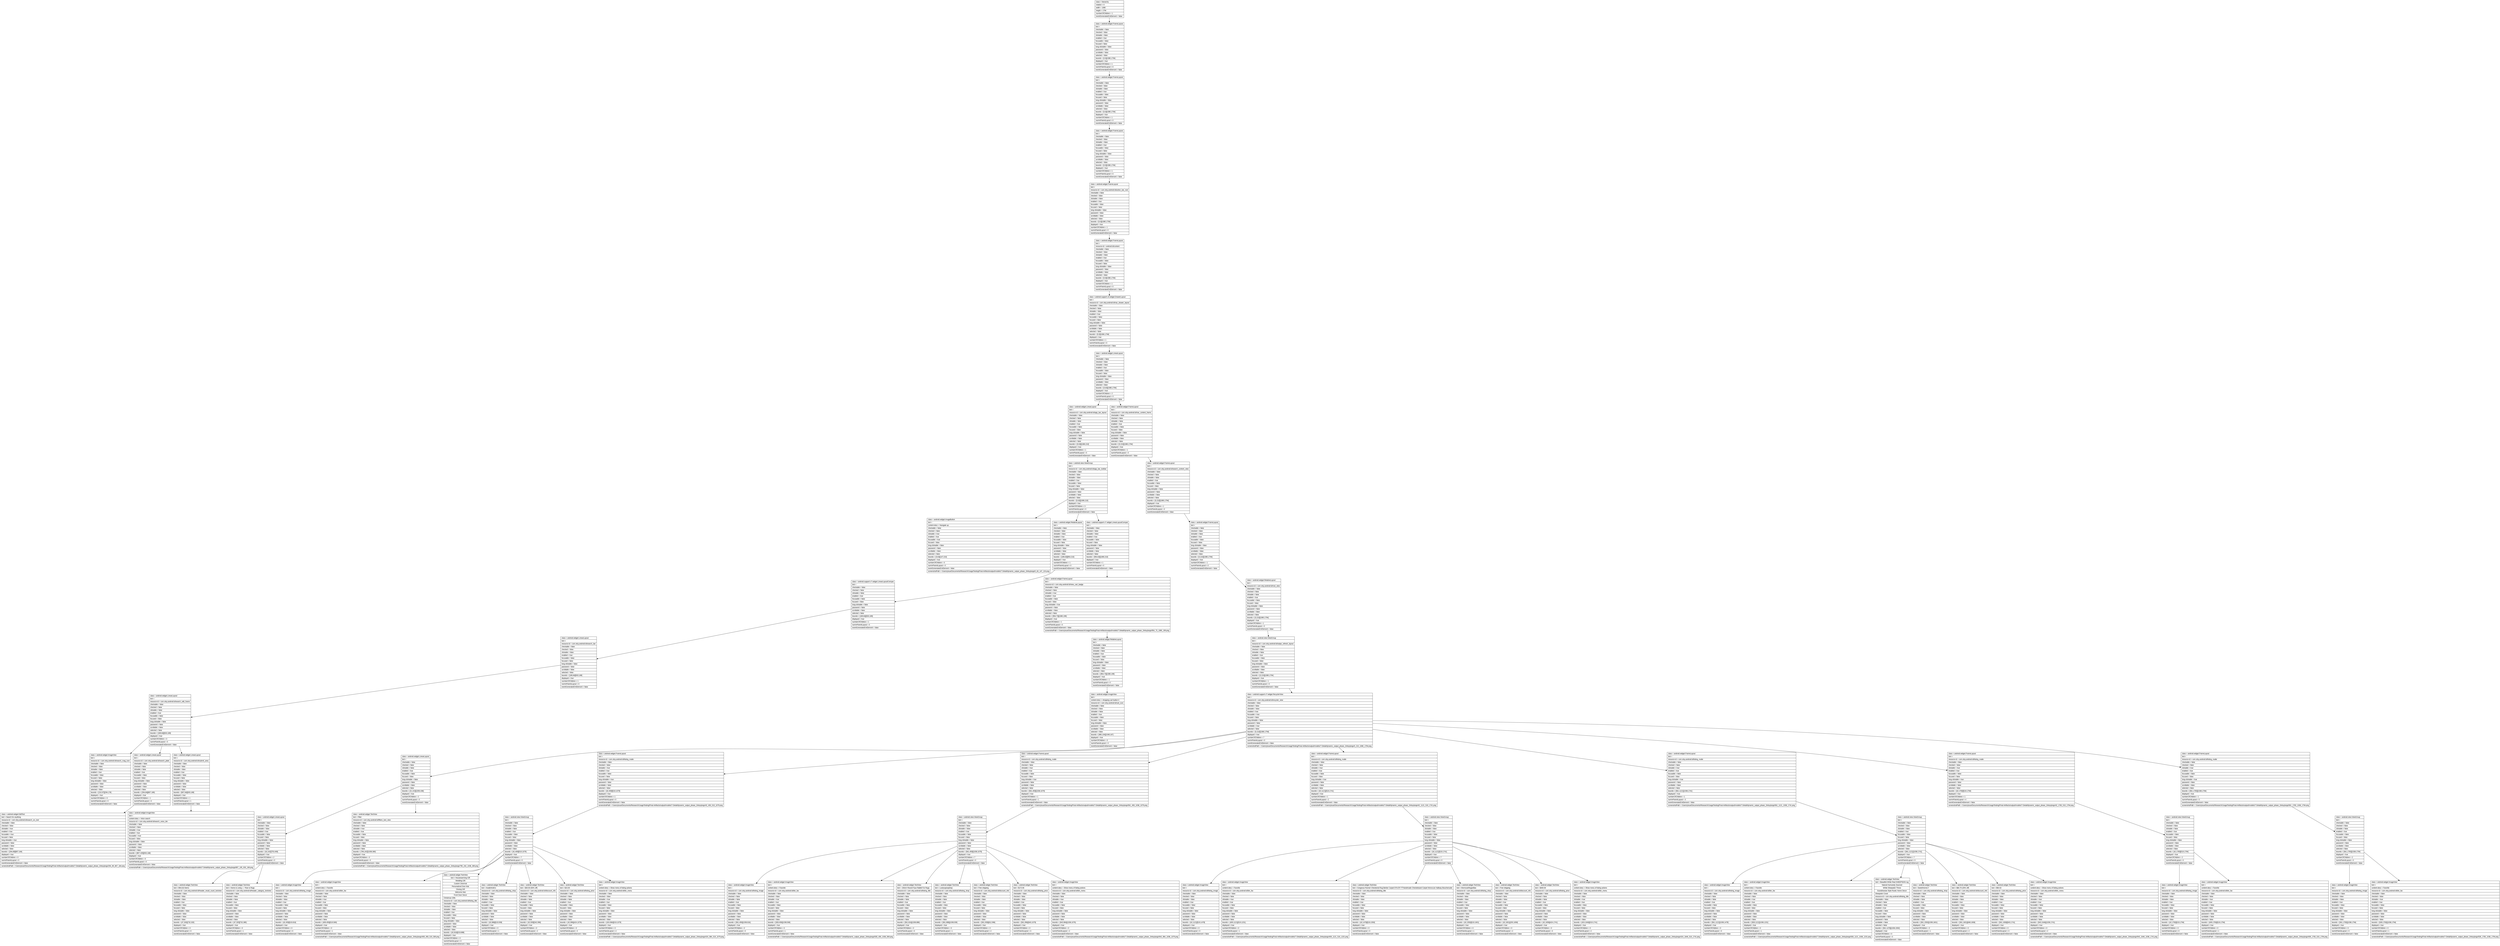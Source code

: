 digraph Layout {

	node [shape=record fontname=Arial];

	0	[label="{class = hierarchy\l|rotation = 0\l|width = 1080\l|height = 1794\l|numberOfChildren = 1\l|eventGeneratedOnElement = false \l}"]
	1	[label="{class = android.widget.FrameLayout\l|text = \l|checkable = false\l|checked = false\l|clickable = false\l|enabled = true\l|focusable = false\l|focused = false\l|long-clickable = false\l|password = false\l|scrollable = false\l|selected = false\l|bounds = [0,0][1080,1794]\l|displayed = true\l|numberOfChildren = 1\l|numInParentLayout = 0\l|eventGeneratedOnElement = false \l}"]
	2	[label="{class = android.widget.FrameLayout\l|text = \l|checkable = false\l|checked = false\l|clickable = false\l|enabled = true\l|focusable = false\l|focused = false\l|long-clickable = false\l|password = false\l|scrollable = false\l|selected = false\l|bounds = [0,0][1080,1794]\l|displayed = true\l|numberOfChildren = 1\l|numInParentLayout = 0\l|eventGeneratedOnElement = false \l}"]
	3	[label="{class = android.widget.FrameLayout\l|text = \l|checkable = false\l|checked = false\l|clickable = false\l|enabled = true\l|focusable = false\l|focused = false\l|long-clickable = false\l|password = false\l|scrollable = false\l|selected = false\l|bounds = [0,0][1080,1794]\l|displayed = true\l|numberOfChildren = 1\l|numInParentLayout = 0\l|eventGeneratedOnElement = false \l}"]
	4	[label="{class = android.widget.FrameLayout\l|text = \l|resource-id = com.etsy.android:id/action_bar_root\l|checkable = false\l|checked = false\l|clickable = false\l|enabled = true\l|focusable = false\l|focused = false\l|long-clickable = false\l|password = false\l|scrollable = false\l|selected = false\l|bounds = [0,0][1080,1794]\l|displayed = true\l|numberOfChildren = 1\l|numInParentLayout = 0\l|eventGeneratedOnElement = false \l}"]
	5	[label="{class = android.widget.FrameLayout\l|text = \l|resource-id = android:id/content\l|checkable = false\l|checked = false\l|clickable = false\l|enabled = true\l|focusable = false\l|focused = false\l|long-clickable = false\l|password = false\l|scrollable = false\l|selected = false\l|bounds = [0,0][1080,1794]\l|displayed = true\l|numberOfChildren = 1\l|numInParentLayout = 0\l|eventGeneratedOnElement = false \l}"]
	6	[label="{class = android.support.v4.widget.DrawerLayout\l|text = \l|resource-id = com.etsy.android:id/nav_drawer_layout\l|checkable = false\l|checked = false\l|clickable = false\l|enabled = true\l|focusable = false\l|focused = false\l|long-clickable = false\l|password = false\l|scrollable = false\l|selected = false\l|bounds = [0,0][1080,1794]\l|displayed = true\l|numberOfChildren = 1\l|numInParentLayout = 0\l|eventGeneratedOnElement = false \l}"]
	7	[label="{class = android.widget.LinearLayout\l|text = \l|checkable = false\l|checked = false\l|clickable = false\l|enabled = true\l|focusable = false\l|focused = false\l|long-clickable = false\l|password = false\l|scrollable = false\l|selected = false\l|bounds = [0,63][1080,1794]\l|displayed = true\l|numberOfChildren = 2\l|numInParentLayout = 0\l|eventGeneratedOnElement = false \l}"]
	8	[label="{class = android.widget.LinearLayout\l|text = \l|resource-id = com.etsy.android:id/app_bar_layout\l|checkable = false\l|checked = false\l|clickable = false\l|enabled = true\l|focusable = false\l|focused = false\l|long-clickable = false\l|password = false\l|scrollable = false\l|selected = false\l|bounds = [0,63][1080,210]\l|displayed = true\l|numberOfChildren = 1\l|numInParentLayout = 0\l|eventGeneratedOnElement = false \l}"]
	9	[label="{class = android.widget.FrameLayout\l|text = \l|resource-id = com.etsy.android:id/nav_content_frame\l|checkable = false\l|checked = false\l|clickable = false\l|enabled = true\l|focusable = false\l|focused = false\l|long-clickable = false\l|password = false\l|scrollable = false\l|selected = false\l|bounds = [0,210][1080,1794]\l|displayed = true\l|numberOfChildren = 1\l|numInParentLayout = 0\l|eventGeneratedOnElement = false \l}"]
	10	[label="{class = android.view.ViewGroup\l|text = \l|resource-id = com.etsy.android:id/app_bar_toolbar\l|checkable = false\l|checked = false\l|clickable = false\l|enabled = true\l|focusable = false\l|focused = false\l|long-clickable = false\l|password = false\l|scrollable = false\l|selected = false\l|bounds = [0,63][1080,210]\l|displayed = true\l|numberOfChildren = 3\l|numInParentLayout = 0\l|eventGeneratedOnElement = false \l}"]
	11	[label="{class = android.widget.FrameLayout\l|text = \l|resource-id = com.etsy.android:id/search_content_view\l|checkable = false\l|checked = false\l|clickable = false\l|enabled = true\l|focusable = false\l|focused = false\l|long-clickable = false\l|password = false\l|scrollable = false\l|selected = false\l|bounds = [0,210][1080,1794]\l|displayed = true\l|numberOfChildren = 1\l|numInParentLayout = 0\l|eventGeneratedOnElement = false \l}"]
	12	[label="{class = android.widget.ImageButton\l|text = \l|content-desc = Navigate up\l|checkable = false\l|checked = false\l|clickable = true\l|enabled = true\l|focusable = true\l|focused = false\l|long-clickable = false\l|password = false\l|scrollable = false\l|selected = false\l|bounds = [0,63][147,210]\l|displayed = true\l|numberOfChildren = 0\l|numInParentLayout = 0\l|eventGeneratedOnElement = false \l|screenshotPath = /Users/yixue/Documents/Research/UsageTesting/Final-Artifacts/output/models/7-Detail/dynamic_output_phase_2/etsy/pngs/0_63_147_210.png\l}"]
	13	[label="{class = android.widget.RelativeLayout\l|text = \l|checkable = false\l|checked = false\l|clickable = false\l|enabled = true\l|focusable = false\l|focused = false\l|long-clickable = false\l|password = false\l|scrollable = false\l|selected = false\l|bounds = [189,63][954,210]\l|displayed = true\l|numberOfChildren = 1\l|numInParentLayout = 0\l|eventGeneratedOnElement = false \l}"]
	14	[label="{class = android.support.v7.widget.LinearLayoutCompat\l|text = \l|checkable = false\l|checked = false\l|clickable = false\l|enabled = true\l|focusable = false\l|focused = false\l|long-clickable = false\l|password = false\l|scrollable = false\l|selected = false\l|bounds = [954,63][1080,210]\l|displayed = true\l|numberOfChildren = 1\l|numInParentLayout = 0\l|eventGeneratedOnElement = false \l}"]
	15	[label="{class = android.widget.FrameLayout\l|text = \l|checkable = false\l|checked = false\l|clickable = false\l|enabled = true\l|focusable = false\l|focused = false\l|long-clickable = false\l|password = false\l|scrollable = false\l|selected = false\l|bounds = [0,210][1080,1794]\l|displayed = true\l|numberOfChildren = 1\l|numInParentLayout = 0\l|eventGeneratedOnElement = false \l}"]
	16	[label="{class = android.support.v7.widget.LinearLayoutCompat\l|text = \l|checkable = false\l|checked = false\l|clickable = false\l|enabled = true\l|focusable = false\l|focused = false\l|long-clickable = false\l|password = false\l|scrollable = false\l|selected = false\l|bounds = [189,84][933,189]\l|displayed = true\l|numberOfChildren = 1\l|numInParentLayout = 0\l|eventGeneratedOnElement = false \l}"]
	17	[label="{class = android.widget.FrameLayout\l|text = \l|resource-id = com.etsy.android:id/view_cart_badge\l|checkable = false\l|checked = false\l|clickable = true\l|enabled = true\l|focusable = false\l|focused = false\l|long-clickable = true\l|password = false\l|scrollable = false\l|selected = false\l|bounds = [954,73][1080,199]\l|displayed = true\l|numberOfChildren = 1\l|numInParentLayout = 0\l|eventGeneratedOnElement = false \l|screenshotPath = /Users/yixue/Documents/Research/UsageTesting/Final-Artifacts/output/models/7-Detail/dynamic_output_phase_2/etsy/pngs/954_73_1080_199.png\l}"]
	18	[label="{class = android.widget.RelativeLayout\l|text = \l|resource-id = com.etsy.android:id/root_view\l|checkable = false\l|checked = false\l|clickable = false\l|enabled = true\l|focusable = false\l|focused = false\l|long-clickable = false\l|password = false\l|scrollable = false\l|selected = false\l|bounds = [0,210][1080,1794]\l|displayed = true\l|numberOfChildren = 1\l|numInParentLayout = 0\l|eventGeneratedOnElement = false \l}"]
	19	[label="{class = android.widget.LinearLayout\l|text = \l|resource-id = com.etsy.android:id/search_bar\l|checkable = false\l|checked = false\l|clickable = false\l|enabled = true\l|focusable = false\l|focused = false\l|long-clickable = false\l|password = false\l|scrollable = false\l|selected = false\l|bounds = [189,84][933,189]\l|displayed = true\l|numberOfChildren = 1\l|numInParentLayout = 0\l|eventGeneratedOnElement = false \l}"]
	20	[label="{class = android.widget.RelativeLayout\l|text = \l|checkable = false\l|checked = false\l|clickable = false\l|enabled = true\l|focusable = false\l|focused = false\l|long-clickable = false\l|password = false\l|scrollable = false\l|selected = false\l|bounds = [954,73][1080,199]\l|displayed = true\l|numberOfChildren = 1\l|numInParentLayout = 0\l|eventGeneratedOnElement = false \l}"]
	21	[label="{class = android.view.ViewGroup\l|text = \l|resource-id = com.etsy.android:id/swipe_refresh_layout\l|checkable = false\l|checked = false\l|clickable = false\l|enabled = true\l|focusable = false\l|focused = false\l|long-clickable = false\l|password = false\l|scrollable = false\l|selected = false\l|bounds = [0,210][1080,1794]\l|displayed = true\l|numberOfChildren = 1\l|numInParentLayout = 0\l|eventGeneratedOnElement = false \l}"]
	22	[label="{class = android.widget.LinearLayout\l|text = \l|resource-id = com.etsy.android:id/search_edit_frame\l|checkable = false\l|checked = false\l|clickable = false\l|enabled = true\l|focusable = false\l|focused = false\l|long-clickable = false\l|password = false\l|scrollable = false\l|selected = false\l|bounds = [189,84][933,189]\l|displayed = true\l|numberOfChildren = 3\l|numInParentLayout = 0\l|eventGeneratedOnElement = false \l}"]
	23	[label="{class = android.widget.ImageView\l|text = \l|content-desc = shopping cart button 0\l|resource-id = com.etsy.android:id/cart_icon\l|checkable = false\l|checked = false\l|clickable = false\l|enabled = true\l|focusable = false\l|focused = false\l|long-clickable = false\l|password = false\l|scrollable = false\l|selected = false\l|bounds = [985,104][1048,167]\l|displayed = true\l|numberOfChildren = 0\l|numInParentLayout = 0\l|eventGeneratedOnElement = false \l}"]
	24	[label="{class = android.support.v7.widget.RecyclerView\l|text = \l|resource-id = com.etsy.android:id/recycler_view\l|checkable = false\l|checked = false\l|clickable = false\l|enabled = true\l|focusable = true\l|focused = false\l|long-clickable = false\l|password = false\l|scrollable = true\l|selected = false\l|bounds = [0,210][1080,1794]\l|displayed = true\l|numberOfChildren = 7\l|numInParentLayout = 0\l|eventGeneratedOnElement = false \l|screenshotPath = /Users/yixue/Documents/Research/UsageTesting/Final-Artifacts/output/models/7-Detail/dynamic_output_phase_2/etsy/pngs/0_210_1080_1794.png\l}"]
	25	[label="{class = android.widget.ImageView\l|text = \l|resource-id = com.etsy.android:id/search_mag_icon\l|checkable = false\l|checked = false\l|clickable = false\l|enabled = true\l|focusable = false\l|focused = false\l|long-clickable = false\l|password = false\l|scrollable = false\l|selected = false\l|bounds = [210,97][294,176]\l|displayed = true\l|numberOfChildren = 0\l|numInParentLayout = 0\l|eventGeneratedOnElement = false \l}"]
	26	[label="{class = android.widget.LinearLayout\l|text = \l|resource-id = com.etsy.android:id/search_plate\l|checkable = false\l|checked = false\l|clickable = false\l|enabled = true\l|focusable = false\l|focused = false\l|long-clickable = false\l|password = false\l|scrollable = false\l|selected = false\l|bounds = [294,84][807,189]\l|displayed = true\l|numberOfChildren = 1\l|numInParentLayout = 0\l|eventGeneratedOnElement = false \l}"]
	27	[label="{class = android.widget.LinearLayout\l|text = \l|resource-id = com.etsy.android:id/submit_area\l|checkable = false\l|checked = false\l|clickable = false\l|enabled = true\l|focusable = false\l|focused = false\l|long-clickable = false\l|password = false\l|scrollable = false\l|selected = false\l|bounds = [807,84][933,189]\l|displayed = true\l|numberOfChildren = 1\l|numInParentLayout = 1\l|eventGeneratedOnElement = false \l}"]
	28	[label="{class = android.widget.LinearLayout\l|text = \l|checkable = false\l|checked = false\l|clickable = false\l|enabled = true\l|focusable = false\l|focused = false\l|long-clickable = false\l|password = false\l|scrollable = false\l|selected = false\l|bounds = [21,210][1059,438]\l|displayed = true\l|numberOfChildren = 2\l|numInParentLayout = 0\l|eventGeneratedOnElement = false \l}"]
	29	[label="{class = android.widget.FrameLayout\l|text = \l|resource-id = com.etsy.android:id/listing_matte\l|checkable = false\l|checked = false\l|clickable = true\l|enabled = true\l|focusable = false\l|focused = false\l|long-clickable = true\l|password = false\l|scrollable = false\l|selected = false\l|bounds = [42,459][519,1079]\l|displayed = true\l|numberOfChildren = 1\l|numInParentLayout = 0\l|eventGeneratedOnElement = false \l|screenshotPath = /Users/yixue/Documents/Research/UsageTesting/Final-Artifacts/output/models/7-Detail/dynamic_output_phase_2/etsy/pngs/42_459_519_1079.png\l}"]
	30	[label="{class = android.widget.FrameLayout\l|text = \l|resource-id = com.etsy.android:id/listing_matte\l|checkable = false\l|checked = false\l|clickable = true\l|enabled = true\l|focusable = false\l|focused = false\l|long-clickable = true\l|password = false\l|scrollable = false\l|selected = false\l|bounds = [561,459][1038,1079]\l|displayed = true\l|numberOfChildren = 1\l|numInParentLayout = 1\l|eventGeneratedOnElement = false \l|screenshotPath = /Users/yixue/Documents/Research/UsageTesting/Final-Artifacts/output/models/7-Detail/dynamic_output_phase_2/etsy/pngs/561_459_1038_1079.png\l}"]
	31	[label="{class = android.widget.FrameLayout\l|text = \l|resource-id = com.etsy.android:id/listing_matte\l|checkable = false\l|checked = false\l|clickable = true\l|enabled = true\l|focusable = false\l|focused = false\l|long-clickable = true\l|password = false\l|scrollable = false\l|selected = false\l|bounds = [42,1121][519,1741]\l|displayed = true\l|numberOfChildren = 1\l|numInParentLayout = 2\l|eventGeneratedOnElement = false \l|screenshotPath = /Users/yixue/Documents/Research/UsageTesting/Final-Artifacts/output/models/7-Detail/dynamic_output_phase_2/etsy/pngs/42_1121_519_1741.png\l}"]
	32	[label="{class = android.widget.FrameLayout\l|text = \l|resource-id = com.etsy.android:id/listing_matte\l|checkable = false\l|checked = false\l|clickable = true\l|enabled = true\l|focusable = false\l|focused = false\l|long-clickable = true\l|password = false\l|scrollable = false\l|selected = false\l|bounds = [561,1121][1038,1741]\l|displayed = true\l|numberOfChildren = 1\l|numInParentLayout = 3\l|eventGeneratedOnElement = false \l|screenshotPath = /Users/yixue/Documents/Research/UsageTesting/Final-Artifacts/output/models/7-Detail/dynamic_output_phase_2/etsy/pngs/561_1121_1038_1741.png\l}"]
	33	[label="{class = android.widget.FrameLayout\l|text = \l|resource-id = com.etsy.android:id/listing_matte\l|checkable = false\l|checked = false\l|clickable = true\l|enabled = true\l|focusable = false\l|focused = false\l|long-clickable = true\l|password = false\l|scrollable = false\l|selected = false\l|bounds = [42,1783][519,1794]\l|displayed = true\l|numberOfChildren = 1\l|numInParentLayout = 4\l|eventGeneratedOnElement = false \l|screenshotPath = /Users/yixue/Documents/Research/UsageTesting/Final-Artifacts/output/models/7-Detail/dynamic_output_phase_2/etsy/pngs/42_1783_519_1794.png\l}"]
	34	[label="{class = android.widget.FrameLayout\l|text = \l|resource-id = com.etsy.android:id/listing_matte\l|checkable = false\l|checked = false\l|clickable = true\l|enabled = true\l|focusable = false\l|focused = false\l|long-clickable = true\l|password = false\l|scrollable = false\l|selected = false\l|bounds = [561,1783][1038,1794]\l|displayed = true\l|numberOfChildren = 1\l|numInParentLayout = 5\l|eventGeneratedOnElement = false \l|screenshotPath = /Users/yixue/Documents/Research/UsageTesting/Final-Artifacts/output/models/7-Detail/dynamic_output_phase_2/etsy/pngs/561_1783_1038_1794.png\l}"]
	35	[label="{class = android.widget.EditText\l|text = Search for anything\l|resource-id = com.etsy.android:id/search_src_text\l|checkable = false\l|checked = false\l|clickable = true\l|enabled = true\l|focusable = true\l|focused = false\l|long-clickable = true\l|password = false\l|scrollable = false\l|selected = false\l|bounds = [294,89][807,184]\l|displayed = true\l|numberOfChildren = 0\l|numInParentLayout = 0\l|eventGeneratedOnElement = false \l|screenshotPath = /Users/yixue/Documents/Research/UsageTesting/Final-Artifacts/output/models/7-Detail/dynamic_output_phase_2/etsy/pngs/294_89_807_184.png\l}"]
	36	[label="{class = android.widget.ImageView\l|text = \l|content-desc = Voice search\l|resource-id = com.etsy.android:id/search_voice_btn\l|checkable = false\l|checked = false\l|clickable = true\l|enabled = true\l|focusable = true\l|focused = false\l|long-clickable = false\l|password = false\l|scrollable = false\l|selected = false\l|bounds = [807,105][933,168]\l|displayed = true\l|numberOfChildren = 0\l|numInParentLayout = 0\l|eventGeneratedOnElement = false \l|screenshotPath = /Users/yixue/Documents/Research/UsageTesting/Final-Artifacts/output/models/7-Detail/dynamic_output_phase_2/etsy/pngs/807_105_933_168.png\l}"]
	37	[label="{class = android.widget.LinearLayout\l|text = \l|checkable = false\l|checked = false\l|clickable = false\l|enabled = true\l|focusable = false\l|focused = false\l|long-clickable = false\l|password = false\l|scrollable = false\l|selected = false\l|bounds = [42,242][753,406]\l|displayed = true\l|numberOfChildren = 2\l|numInParentLayout = 0\l|eventGeneratedOnElement = false \l}"]
	38	[label="{class = android.widget.TextView\l|text = Filter\l|resource-id = com.etsy.android:id/filters_text_view\l|checkable = false\l|checked = false\l|clickable = true\l|enabled = true\l|focusable = false\l|focused = false\l|long-clickable = false\l|password = false\l|scrollable = false\l|selected = false\l|bounds = [795,242][1038,369]\l|displayed = true\l|numberOfChildren = 0\l|numInParentLayout = 0\l|eventGeneratedOnElement = false \l|screenshotPath = /Users/yixue/Documents/Research/UsageTesting/Final-Artifacts/output/models/7-Detail/dynamic_output_phase_2/etsy/pngs/795_242_1038_369.png\l}"]
	39	[label="{class = android.view.ViewGroup\l|text = \l|checkable = false\l|checked = false\l|clickable = false\l|enabled = true\l|focusable = false\l|focused = false\l|long-clickable = false\l|password = false\l|scrollable = false\l|selected = false\l|bounds = [42,459][519,1079]\l|displayed = true\l|numberOfChildren = 7\l|numInParentLayout = 0\l|eventGeneratedOnElement = false \l}"]
	40	[label="{class = android.view.ViewGroup\l|text = \l|checkable = false\l|checked = false\l|clickable = false\l|enabled = true\l|focusable = false\l|focused = false\l|long-clickable = false\l|password = false\l|scrollable = false\l|selected = false\l|bounds = [561,459][1038,1079]\l|displayed = true\l|numberOfChildren = 7\l|numInParentLayout = 0\l|eventGeneratedOnElement = false \l}"]
	41	[label="{class = android.view.ViewGroup\l|text = \l|checkable = false\l|checked = false\l|clickable = false\l|enabled = true\l|focusable = false\l|focused = false\l|long-clickable = false\l|password = false\l|scrollable = false\l|selected = false\l|bounds = [42,1121][519,1741]\l|displayed = true\l|numberOfChildren = 7\l|numInParentLayout = 0\l|eventGeneratedOnElement = false \l}"]
	42	[label="{class = android.view.ViewGroup\l|text = \l|checkable = false\l|checked = false\l|clickable = false\l|enabled = true\l|focusable = false\l|focused = false\l|long-clickable = false\l|password = false\l|scrollable = false\l|selected = false\l|bounds = [561,1121][1038,1741]\l|displayed = true\l|numberOfChildren = 7\l|numInParentLayout = 0\l|eventGeneratedOnElement = false \l}"]
	43	[label="{class = android.view.ViewGroup\l|text = \l|checkable = false\l|checked = false\l|clickable = false\l|enabled = true\l|focusable = false\l|focused = false\l|long-clickable = false\l|password = false\l|scrollable = false\l|selected = false\l|bounds = [42,1783][519,1794]\l|displayed = true\l|numberOfChildren = 2\l|numInParentLayout = 0\l|eventGeneratedOnElement = false \l}"]
	44	[label="{class = android.view.ViewGroup\l|text = \l|checkable = false\l|checked = false\l|clickable = false\l|enabled = true\l|focusable = false\l|focused = false\l|long-clickable = false\l|password = false\l|scrollable = false\l|selected = false\l|bounds = [561,1783][1038,1794]\l|displayed = true\l|numberOfChildren = 2\l|numInParentLayout = 0\l|eventGeneratedOnElement = false \l}"]
	45	[label="{class = android.widget.TextView\l|text = 894,610 items\l|resource-id = com.etsy.android:id/header_result_count_textview\l|checkable = false\l|checked = false\l|clickable = false\l|enabled = true\l|focusable = false\l|focused = false\l|long-clickable = false\l|password = false\l|scrollable = false\l|selected = false\l|bounds = [47,263][732,320]\l|displayed = true\l|numberOfChildren = 0\l|numInParentLayout = 0\l|eventGeneratedOnElement = false \l}"]
	46	[label="{class = android.widget.TextView\l|text = Home & Living ▻ Floor & Rugs\l|resource-id = com.etsy.android:id/header_category_textview\l|checkable = false\l|checked = false\l|clickable = false\l|enabled = true\l|focusable = false\l|focused = false\l|long-clickable = false\l|password = false\l|scrollable = false\l|selected = false\l|bounds = [47,320][732,385]\l|displayed = true\l|numberOfChildren = 0\l|numInParentLayout = 1\l|eventGeneratedOnElement = false \l}"]
	47	[label="{class = android.widget.ImageView\l|text = \l|resource-id = com.etsy.android:id/listing_image\l|checkable = false\l|checked = false\l|clickable = false\l|enabled = true\l|focusable = false\l|focused = false\l|long-clickable = false\l|password = false\l|scrollable = false\l|selected = false\l|bounds = [42,459][519,816]\l|displayed = true\l|numberOfChildren = 0\l|numInParentLayout = 0\l|eventGeneratedOnElement = false \l}"]
	48	[label="{class = android.widget.ImageView\l|text = \l|content-desc = Favorite\l|resource-id = com.etsy.android:id/btn_fav\l|checkable = false\l|checked = false\l|clickable = true\l|enabled = true\l|focusable = false\l|focused = false\l|long-clickable = false\l|password = false\l|scrollable = false\l|selected = false\l|bounds = [409,459][519,569]\l|displayed = true\l|numberOfChildren = 0\l|numInParentLayout = 1\l|eventGeneratedOnElement = false \l|screenshotPath = /Users/yixue/Documents/Research/UsageTesting/Final-Artifacts/output/models/7-Detail/dynamic_output_phase_2/etsy/pngs/409_459_519_569.png\l}"]
	49	[label="{class = android.widget.TextView\l|text = Housewarming Gift | Wedding Gift | Custom Doormat | Personalized Door Mat | Closing Gift | Welcome Mat | Front Door Decor | Christmas Gifts\l|resource-id = com.etsy.android:id/listing_title\l|checkable = false\l|checked = false\l|clickable = false\l|enabled = true\l|focusable = false\l|focused = false\l|long-clickable = false\l|password = false\l|scrollable = false\l|selected = false\l|bounds = [42,816][519,888]\l|displayed = true\l|numberOfChildren = 0\l|numInParentLayout = 0\l|eventGeneratedOnElement = false \l}"]
	50	[label="{class = android.widget.TextView\l|text = AvadirAndCo\l|resource-id = com.etsy.android:id/listing_shop\l|checkable = false\l|checked = false\l|clickable = false\l|enabled = true\l|focusable = false\l|focused = false\l|long-clickable = false\l|password = false\l|scrollable = false\l|selected = false\l|bounds = [42,888][519,939]\l|displayed = true\l|numberOfChildren = 0\l|numInParentLayout = 1\l|eventGeneratedOnElement = false \l}"]
	51	[label="{class = android.widget.TextView\l|text = $30.00 (50% off)\l|resource-id = com.etsy.android:id/discount_info\l|checkable = false\l|checked = false\l|clickable = false\l|enabled = true\l|focusable = false\l|focused = false\l|long-clickable = false\l|password = false\l|scrollable = false\l|selected = false\l|bounds = [42,939][342,996]\l|displayed = true\l|numberOfChildren = 0\l|numInParentLayout = 2\l|eventGeneratedOnElement = false \l}"]
	52	[label="{class = android.widget.TextView\l|text = $15.00\l|resource-id = com.etsy.android:id/listing_price\l|checkable = false\l|checked = false\l|clickable = false\l|enabled = true\l|focusable = false\l|focused = false\l|long-clickable = false\l|password = false\l|scrollable = false\l|selected = false\l|bounds = [42,996][424,1079]\l|displayed = true\l|numberOfChildren = 0\l|numInParentLayout = 3\l|eventGeneratedOnElement = false \l}"]
	53	[label="{class = android.widget.ImageView\l|text = \l|content-desc = Show menu of listing actions\l|resource-id = com.etsy.android:id/btn_menu\l|checkable = false\l|checked = false\l|clickable = true\l|enabled = true\l|focusable = false\l|focused = false\l|long-clickable = false\l|password = false\l|scrollable = false\l|selected = false\l|bounds = [424,984][519,1079]\l|displayed = true\l|numberOfChildren = 0\l|numInParentLayout = 2\l|eventGeneratedOnElement = false \l|screenshotPath = /Users/yixue/Documents/Research/UsageTesting/Final-Artifacts/output/models/7-Detail/dynamic_output_phase_2/etsy/pngs/424_984_519_1079.png\l}"]
	54	[label="{class = android.widget.ImageView\l|text = \l|resource-id = com.etsy.android:id/listing_image\l|checkable = false\l|checked = false\l|clickable = false\l|enabled = true\l|focusable = false\l|focused = false\l|long-clickable = false\l|password = false\l|scrollable = false\l|selected = false\l|bounds = [561,459][1038,816]\l|displayed = true\l|numberOfChildren = 0\l|numInParentLayout = 0\l|eventGeneratedOnElement = false \l}"]
	55	[label="{class = android.widget.ImageView\l|text = \l|content-desc = Favorite\l|resource-id = com.etsy.android:id/btn_fav\l|checkable = false\l|checked = false\l|clickable = true\l|enabled = true\l|focusable = false\l|focused = false\l|long-clickable = false\l|password = false\l|scrollable = false\l|selected = false\l|bounds = [928,459][1038,569]\l|displayed = true\l|numberOfChildren = 0\l|numInParentLayout = 1\l|eventGeneratedOnElement = false \l|screenshotPath = /Users/yixue/Documents/Research/UsageTesting/Final-Artifacts/output/models/7-Detail/dynamic_output_phase_2/etsy/pngs/928_459_1038_569.png\l}"]
	56	[label="{class = android.widget.TextView\l|text = 150cm Round Faux Rabbit Fur Rugs\l|resource-id = com.etsy.android:id/listing_title\l|checkable = false\l|checked = false\l|clickable = false\l|enabled = true\l|focusable = false\l|focused = false\l|long-clickable = false\l|password = false\l|scrollable = false\l|selected = false\l|bounds = [561,816][1038,888]\l|displayed = true\l|numberOfChildren = 0\l|numInParentLayout = 0\l|eventGeneratedOnElement = false \l}"]
	57	[label="{class = android.widget.TextView\l|text = Loulouspropshop\l|resource-id = com.etsy.android:id/listing_shop\l|checkable = false\l|checked = false\l|clickable = false\l|enabled = true\l|focusable = false\l|focused = false\l|long-clickable = false\l|password = false\l|scrollable = false\l|selected = false\l|bounds = [561,888][1038,939]\l|displayed = true\l|numberOfChildren = 0\l|numInParentLayout = 1\l|eventGeneratedOnElement = false \l}"]
	58	[label="{class = android.widget.TextView\l|text = Free shipping\l|resource-id = com.etsy.android:id/discount_info\l|checkable = false\l|checked = false\l|clickable = false\l|enabled = true\l|focusable = false\l|focused = false\l|long-clickable = false\l|password = false\l|scrollable = false\l|selected = false\l|bounds = [561,939][812,996]\l|displayed = true\l|numberOfChildren = 0\l|numInParentLayout = 2\l|eventGeneratedOnElement = false \l}"]
	59	[label="{class = android.widget.TextView\l|text = $172.65\l|resource-id = com.etsy.android:id/listing_price\l|checkable = false\l|checked = false\l|clickable = false\l|enabled = true\l|focusable = false\l|focused = false\l|long-clickable = false\l|password = false\l|scrollable = false\l|selected = false\l|bounds = [561,996][943,1079]\l|displayed = true\l|numberOfChildren = 0\l|numInParentLayout = 3\l|eventGeneratedOnElement = false \l}"]
	60	[label="{class = android.widget.ImageView\l|text = \l|content-desc = Show menu of listing actions\l|resource-id = com.etsy.android:id/btn_menu\l|checkable = false\l|checked = false\l|clickable = true\l|enabled = true\l|focusable = false\l|focused = false\l|long-clickable = false\l|password = false\l|scrollable = false\l|selected = false\l|bounds = [943,984][1038,1079]\l|displayed = true\l|numberOfChildren = 0\l|numInParentLayout = 2\l|eventGeneratedOnElement = false \l|screenshotPath = /Users/yixue/Documents/Research/UsageTesting/Final-Artifacts/output/models/7-Detail/dynamic_output_phase_2/etsy/pngs/943_984_1038_1079.png\l}"]
	61	[label="{class = android.widget.ImageView\l|text = \l|resource-id = com.etsy.android:id/listing_image\l|checkable = false\l|checked = false\l|clickable = false\l|enabled = true\l|focusable = false\l|focused = false\l|long-clickable = false\l|password = false\l|scrollable = false\l|selected = false\l|bounds = [42,1121][519,1478]\l|displayed = true\l|numberOfChildren = 0\l|numInParentLayout = 0\l|eventGeneratedOnElement = false \l}"]
	62	[label="{class = android.widget.ImageView\l|text = \l|content-desc = Favorite\l|resource-id = com.etsy.android:id/btn_fav\l|checkable = false\l|checked = false\l|clickable = true\l|enabled = true\l|focusable = false\l|focused = false\l|long-clickable = false\l|password = false\l|scrollable = false\l|selected = false\l|bounds = [409,1121][519,1231]\l|displayed = true\l|numberOfChildren = 0\l|numInParentLayout = 1\l|eventGeneratedOnElement = false \l|screenshotPath = /Users/yixue/Documents/Research/UsageTesting/Final-Artifacts/output/models/7-Detail/dynamic_output_phase_2/etsy/pngs/409_1121_519_1231.png\l}"]
	63	[label="{class = android.widget.TextView\l|text = Gorgeous Runner Checkered Rug Berber Carpet  6'9'x3'9' FTHandmade Checkeboard Carpet Moroccan Hallway Boucherouite\l|resource-id = com.etsy.android:id/listing_title\l|checkable = false\l|checked = false\l|clickable = false\l|enabled = true\l|focusable = false\l|focused = false\l|long-clickable = false\l|password = false\l|scrollable = false\l|selected = false\l|bounds = [42,1478][519,1550]\l|displayed = true\l|numberOfChildren = 0\l|numInParentLayout = 0\l|eventGeneratedOnElement = false \l}"]
	64	[label="{class = android.widget.TextView\l|text = MorrocanRugsAtlas\l|resource-id = com.etsy.android:id/listing_shop\l|checkable = false\l|checked = false\l|clickable = false\l|enabled = true\l|focusable = false\l|focused = false\l|long-clickable = false\l|password = false\l|scrollable = false\l|selected = false\l|bounds = [42,1550][519,1601]\l|displayed = true\l|numberOfChildren = 0\l|numInParentLayout = 1\l|eventGeneratedOnElement = false \l}"]
	65	[label="{class = android.widget.TextView\l|text = Free shipping\l|resource-id = com.etsy.android:id/discount_info\l|checkable = false\l|checked = false\l|clickable = false\l|enabled = true\l|focusable = false\l|focused = false\l|long-clickable = false\l|password = false\l|scrollable = false\l|selected = false\l|bounds = [42,1601][293,1658]\l|displayed = true\l|numberOfChildren = 0\l|numInParentLayout = 2\l|eventGeneratedOnElement = false \l}"]
	66	[label="{class = android.widget.TextView\l|text = $400.00\l|resource-id = com.etsy.android:id/listing_price\l|checkable = false\l|checked = false\l|clickable = false\l|enabled = true\l|focusable = false\l|focused = false\l|long-clickable = false\l|password = false\l|scrollable = false\l|selected = false\l|bounds = [42,1658][424,1741]\l|displayed = true\l|numberOfChildren = 0\l|numInParentLayout = 3\l|eventGeneratedOnElement = false \l}"]
	67	[label="{class = android.widget.ImageView\l|text = \l|content-desc = Show menu of listing actions\l|resource-id = com.etsy.android:id/btn_menu\l|checkable = false\l|checked = false\l|clickable = true\l|enabled = true\l|focusable = false\l|focused = false\l|long-clickable = false\l|password = false\l|scrollable = false\l|selected = false\l|bounds = [424,1646][519,1741]\l|displayed = true\l|numberOfChildren = 0\l|numInParentLayout = 2\l|eventGeneratedOnElement = false \l|screenshotPath = /Users/yixue/Documents/Research/UsageTesting/Final-Artifacts/output/models/7-Detail/dynamic_output_phase_2/etsy/pngs/424_1646_519_1741.png\l}"]
	68	[label="{class = android.widget.ImageView\l|text = \l|resource-id = com.etsy.android:id/listing_image\l|checkable = false\l|checked = false\l|clickable = false\l|enabled = true\l|focusable = false\l|focused = false\l|long-clickable = false\l|password = false\l|scrollable = false\l|selected = false\l|bounds = [561,1121][1038,1478]\l|displayed = true\l|numberOfChildren = 0\l|numInParentLayout = 0\l|eventGeneratedOnElement = false \l}"]
	69	[label="{class = android.widget.ImageView\l|text = \l|content-desc = Favorite\l|resource-id = com.etsy.android:id/btn_fav\l|checkable = false\l|checked = false\l|clickable = true\l|enabled = true\l|focusable = false\l|focused = false\l|long-clickable = false\l|password = false\l|scrollable = false\l|selected = false\l|bounds = [928,1121][1038,1231]\l|displayed = true\l|numberOfChildren = 0\l|numInParentLayout = 1\l|eventGeneratedOnElement = false \l|screenshotPath = /Users/yixue/Documents/Research/UsageTesting/Final-Artifacts/output/models/7-Detail/dynamic_output_phase_2/etsy/pngs/928_1121_1038_1231.png\l}"]
	70	[label="{class = android.widget.TextView\l|text = Beautiful White Real SHEEPSKIN rug | Natural Humanely Sourced | White Sheepskin Throw| Scandinavian Style Rustic Home Decor |Sheepskin Cover\l|resource-id = com.etsy.android:id/listing_title\l|checkable = false\l|checked = false\l|clickable = false\l|enabled = true\l|focusable = false\l|focused = false\l|long-clickable = false\l|password = false\l|scrollable = false\l|selected = false\l|bounds = [561,1478][1038,1550]\l|displayed = true\l|numberOfChildren = 0\l|numInParentLayout = 0\l|eventGeneratedOnElement = false \l}"]
	71	[label="{class = android.widget.TextView\l|text = SweetHomeLY\l|resource-id = com.etsy.android:id/listing_shop\l|checkable = false\l|checked = false\l|clickable = false\l|enabled = true\l|focusable = false\l|focused = false\l|long-clickable = false\l|password = false\l|scrollable = false\l|selected = false\l|bounds = [561,1550][1038,1601]\l|displayed = true\l|numberOfChildren = 0\l|numInParentLayout = 1\l|eventGeneratedOnElement = false \l}"]
	72	[label="{class = android.widget.TextView\l|text = $66.70 (25% off)\l|resource-id = com.etsy.android:id/discount_info\l|checkable = false\l|checked = false\l|clickable = false\l|enabled = true\l|focusable = false\l|focused = false\l|long-clickable = false\l|password = false\l|scrollable = false\l|selected = false\l|bounds = [561,1601][848,1658]\l|displayed = true\l|numberOfChildren = 0\l|numInParentLayout = 2\l|eventGeneratedOnElement = false \l}"]
	73	[label="{class = android.widget.TextView\l|text = $50.02\l|resource-id = com.etsy.android:id/listing_price\l|checkable = false\l|checked = false\l|clickable = false\l|enabled = true\l|focusable = false\l|focused = false\l|long-clickable = false\l|password = false\l|scrollable = false\l|selected = false\l|bounds = [561,1658][943,1741]\l|displayed = true\l|numberOfChildren = 0\l|numInParentLayout = 3\l|eventGeneratedOnElement = false \l}"]
	74	[label="{class = android.widget.ImageView\l|text = \l|content-desc = Show menu of listing actions\l|resource-id = com.etsy.android:id/btn_menu\l|checkable = false\l|checked = false\l|clickable = true\l|enabled = true\l|focusable = false\l|focused = false\l|long-clickable = false\l|password = false\l|scrollable = false\l|selected = false\l|bounds = [943,1646][1038,1741]\l|displayed = true\l|numberOfChildren = 0\l|numInParentLayout = 2\l|eventGeneratedOnElement = false \l|screenshotPath = /Users/yixue/Documents/Research/UsageTesting/Final-Artifacts/output/models/7-Detail/dynamic_output_phase_2/etsy/pngs/943_1646_1038_1741.png\l}"]
	75	[label="{class = android.widget.ImageView\l|text = \l|resource-id = com.etsy.android:id/listing_image\l|checkable = false\l|checked = false\l|clickable = false\l|enabled = true\l|focusable = false\l|focused = false\l|long-clickable = false\l|password = false\l|scrollable = false\l|selected = false\l|bounds = [42,1783][519,1794]\l|displayed = true\l|numberOfChildren = 0\l|numInParentLayout = 0\l|eventGeneratedOnElement = false \l}"]
	76	[label="{class = android.widget.ImageView\l|text = \l|content-desc = Favorite\l|resource-id = com.etsy.android:id/btn_fav\l|checkable = false\l|checked = false\l|clickable = true\l|enabled = true\l|focusable = false\l|focused = false\l|long-clickable = false\l|password = false\l|scrollable = false\l|selected = false\l|bounds = [409,1783][519,1794]\l|displayed = true\l|numberOfChildren = 0\l|numInParentLayout = 1\l|eventGeneratedOnElement = false \l|screenshotPath = /Users/yixue/Documents/Research/UsageTesting/Final-Artifacts/output/models/7-Detail/dynamic_output_phase_2/etsy/pngs/409_1783_519_1794.png\l}"]
	77	[label="{class = android.widget.ImageView\l|text = \l|resource-id = com.etsy.android:id/listing_image\l|checkable = false\l|checked = false\l|clickable = false\l|enabled = true\l|focusable = false\l|focused = false\l|long-clickable = false\l|password = false\l|scrollable = false\l|selected = false\l|bounds = [561,1783][1038,1794]\l|displayed = true\l|numberOfChildren = 0\l|numInParentLayout = 0\l|eventGeneratedOnElement = false \l}"]
	78	[label="{class = android.widget.ImageView\l|text = \l|content-desc = Favorite\l|resource-id = com.etsy.android:id/btn_fav\l|checkable = false\l|checked = false\l|clickable = true\l|enabled = true\l|focusable = false\l|focused = false\l|long-clickable = false\l|password = false\l|scrollable = false\l|selected = false\l|bounds = [928,1783][1038,1794]\l|displayed = true\l|numberOfChildren = 0\l|numInParentLayout = 1\l|eventGeneratedOnElement = false \l|screenshotPath = /Users/yixue/Documents/Research/UsageTesting/Final-Artifacts/output/models/7-Detail/dynamic_output_phase_2/etsy/pngs/928_1783_1038_1794.png\l}"]


	0 -> 1
	1 -> 2
	2 -> 3
	3 -> 4
	4 -> 5
	5 -> 6
	6 -> 7
	7 -> 8
	7 -> 9
	8 -> 10
	9 -> 11
	10 -> 12
	10 -> 13
	10 -> 14
	11 -> 15
	13 -> 16
	14 -> 17
	15 -> 18
	16 -> 19
	17 -> 20
	18 -> 21
	19 -> 22
	20 -> 23
	21 -> 24
	22 -> 25
	22 -> 26
	22 -> 27
	24 -> 28
	24 -> 29
	24 -> 30
	24 -> 31
	24 -> 32
	24 -> 33
	24 -> 34
	26 -> 35
	27 -> 36
	28 -> 37
	28 -> 38
	29 -> 39
	30 -> 40
	31 -> 41
	32 -> 42
	33 -> 43
	34 -> 44
	37 -> 45
	37 -> 46
	39 -> 47
	39 -> 48
	39 -> 49
	39 -> 50
	39 -> 51
	39 -> 52
	39 -> 53
	40 -> 54
	40 -> 55
	40 -> 56
	40 -> 57
	40 -> 58
	40 -> 59
	40 -> 60
	41 -> 61
	41 -> 62
	41 -> 63
	41 -> 64
	41 -> 65
	41 -> 66
	41 -> 67
	42 -> 68
	42 -> 69
	42 -> 70
	42 -> 71
	42 -> 72
	42 -> 73
	42 -> 74
	43 -> 75
	43 -> 76
	44 -> 77
	44 -> 78


}